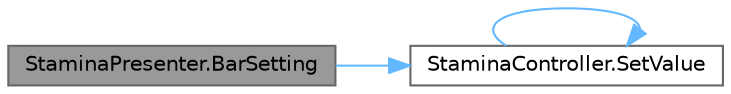 digraph "StaminaPresenter.BarSetting"
{
 // LATEX_PDF_SIZE
  bgcolor="transparent";
  edge [fontname=Helvetica,fontsize=10,labelfontname=Helvetica,labelfontsize=10];
  node [fontname=Helvetica,fontsize=10,shape=box,height=0.2,width=0.4];
  rankdir="LR";
  Node1 [id="Node000001",label="StaminaPresenter.BarSetting",height=0.2,width=0.4,color="gray40", fillcolor="grey60", style="filled", fontcolor="black",tooltip=" "];
  Node1 -> Node2 [id="edge1_Node000001_Node000002",color="steelblue1",style="solid",tooltip=" "];
  Node2 [id="Node000002",label="StaminaController.SetValue",height=0.2,width=0.4,color="grey40", fillcolor="white", style="filled",URL="$class_stamina_controller.html#ae59e930767300ac195aa8611519dd2ed",tooltip=" "];
  Node2 -> Node2 [id="edge2_Node000002_Node000002",color="steelblue1",style="solid",tooltip=" "];
}

